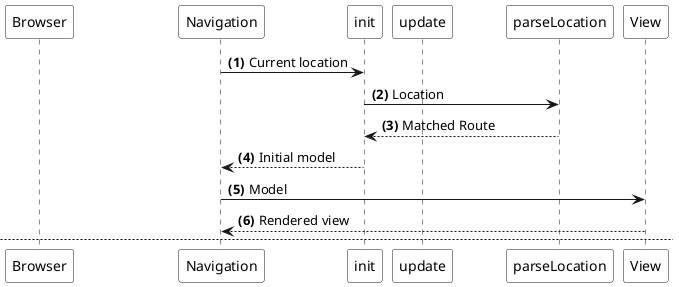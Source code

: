 @startuml

autonumber "<b>(#)"

participant Browser #white
participant Navigation #white
participant init #white
participant update #white
participant parseLocation #white
participant View #white

Navigation -> init : Current location
init -> parseLocation : Location
parseLocation --> init : Matched Route
init --> Navigation : Initial model
Navigation -> View : Model
View --> Navigation : Rendered view

newpage

autonumber 1 "<b>(#)"
Browser -> Navigation : Location change event
Navigation -> update : OnLocationChange
update -> parseLocation : Location
parseLocation --> update : Matched Route
update --> Navigation : Updated model
Navigation -> View : Model
View --> Navigation : Rendered view

@enduml

